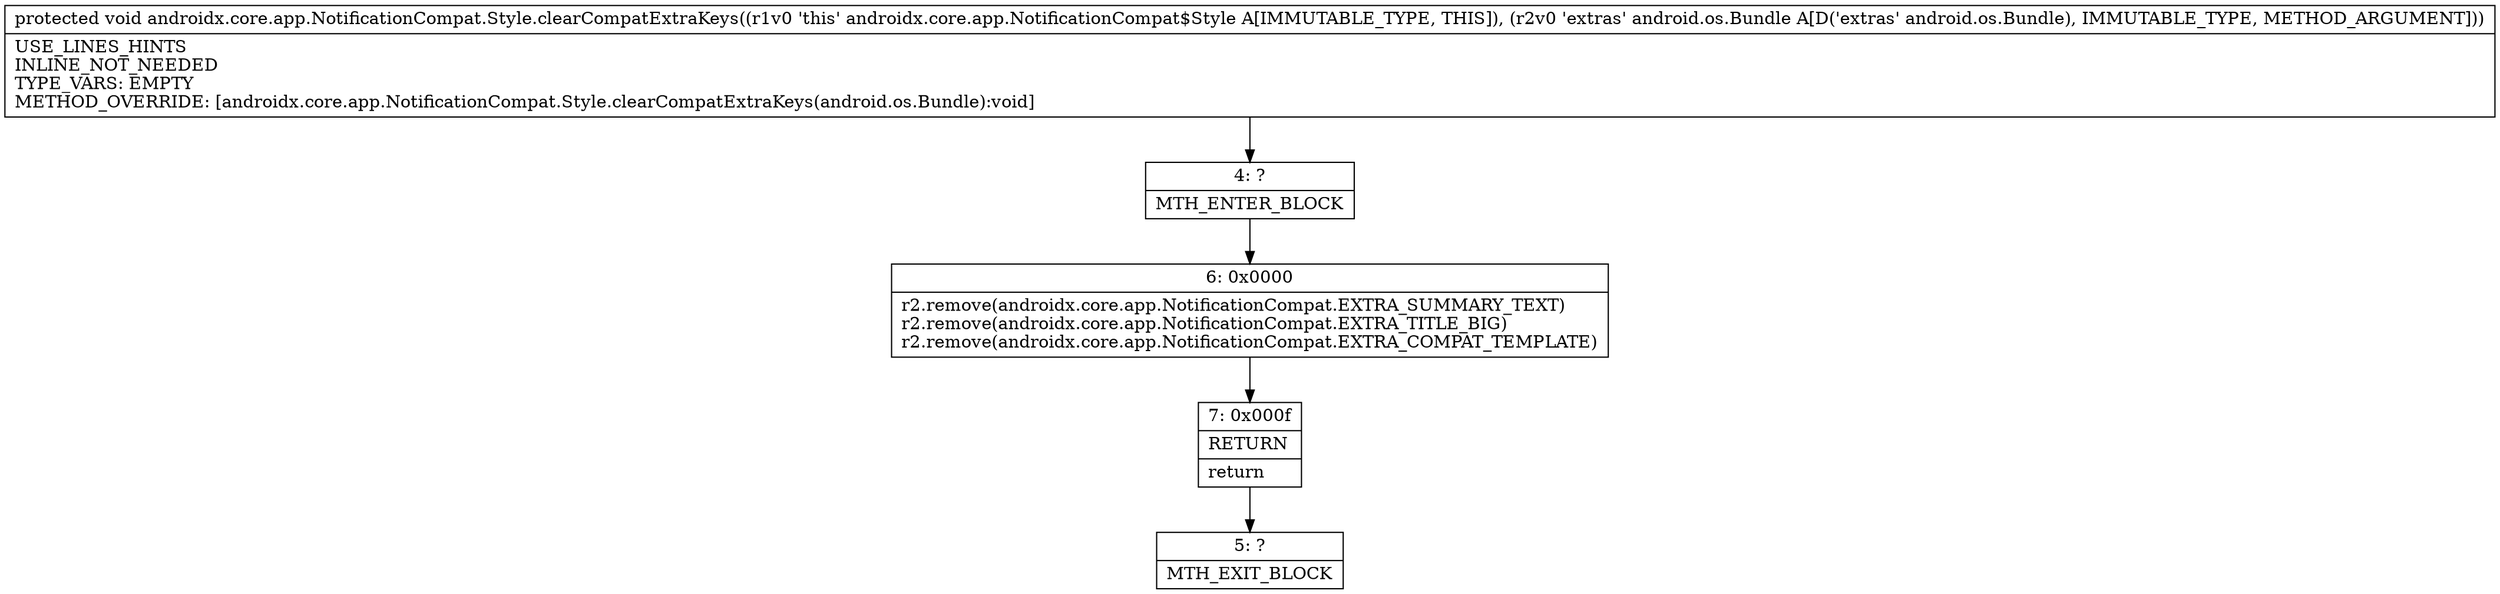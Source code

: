 digraph "CFG forandroidx.core.app.NotificationCompat.Style.clearCompatExtraKeys(Landroid\/os\/Bundle;)V" {
Node_4 [shape=record,label="{4\:\ ?|MTH_ENTER_BLOCK\l}"];
Node_6 [shape=record,label="{6\:\ 0x0000|r2.remove(androidx.core.app.NotificationCompat.EXTRA_SUMMARY_TEXT)\lr2.remove(androidx.core.app.NotificationCompat.EXTRA_TITLE_BIG)\lr2.remove(androidx.core.app.NotificationCompat.EXTRA_COMPAT_TEMPLATE)\l}"];
Node_7 [shape=record,label="{7\:\ 0x000f|RETURN\l|return\l}"];
Node_5 [shape=record,label="{5\:\ ?|MTH_EXIT_BLOCK\l}"];
MethodNode[shape=record,label="{protected void androidx.core.app.NotificationCompat.Style.clearCompatExtraKeys((r1v0 'this' androidx.core.app.NotificationCompat$Style A[IMMUTABLE_TYPE, THIS]), (r2v0 'extras' android.os.Bundle A[D('extras' android.os.Bundle), IMMUTABLE_TYPE, METHOD_ARGUMENT]))  | USE_LINES_HINTS\lINLINE_NOT_NEEDED\lTYPE_VARS: EMPTY\lMETHOD_OVERRIDE: [androidx.core.app.NotificationCompat.Style.clearCompatExtraKeys(android.os.Bundle):void]\l}"];
MethodNode -> Node_4;Node_4 -> Node_6;
Node_6 -> Node_7;
Node_7 -> Node_5;
}


